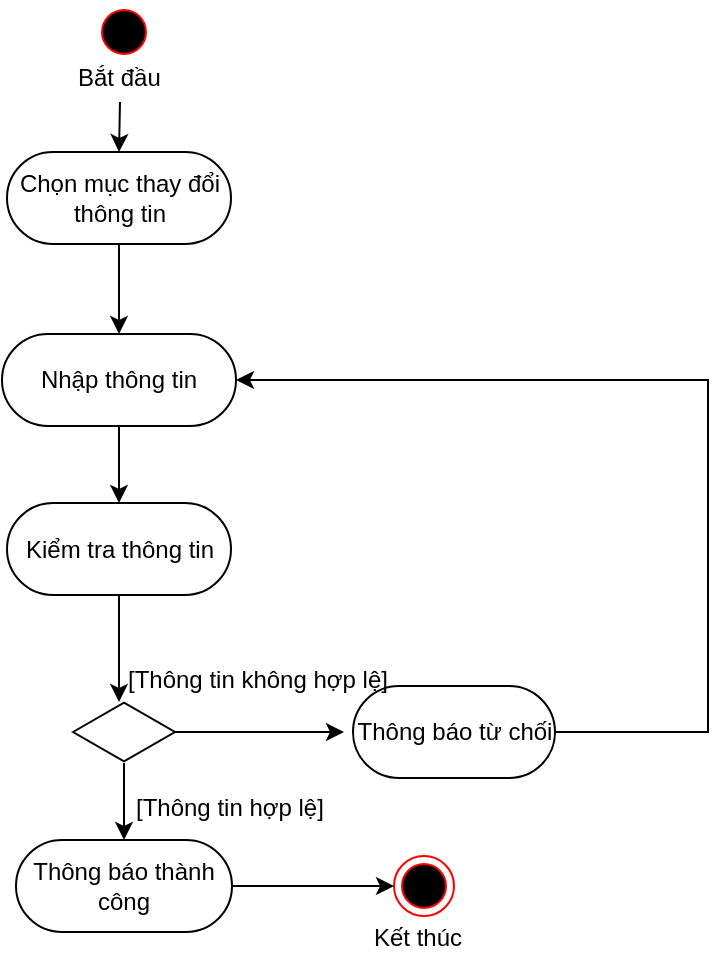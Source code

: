 <mxfile version="10.7.5" type="device"><diagram id="7u_opaTjQhs1QAggwQtf" name="Page-1"><mxGraphModel dx="824" dy="896" grid="0" gridSize="10" guides="1" tooltips="1" connect="1" arrows="1" fold="1" page="0" pageScale="1" pageWidth="850" pageHeight="1100" math="0" shadow="0"><root><mxCell id="0"/><mxCell id="1" parent="0"/><mxCell id="LmLbKD-bhzsmCw5SFJ6z-1" value="băt" style="ellipse;html=1;shape=startState;fillColor=#000000;strokeColor=#ff0000;" vertex="1" parent="1"><mxGeometry x="322" y="-60" width="30" height="30" as="geometry"/></mxCell><mxCell id="LmLbKD-bhzsmCw5SFJ6z-3" value="" style="ellipse;html=1;shape=endState;fillColor=#000000;strokeColor=#ff0000;" vertex="1" parent="1"><mxGeometry x="472" y="367" width="30" height="30" as="geometry"/></mxCell><mxCell id="LmLbKD-bhzsmCw5SFJ6z-14" style="edgeStyle=orthogonalEdgeStyle;rounded=0;orthogonalLoop=1;jettySize=auto;html=1;entryX=0.5;entryY=0;entryDx=0;entryDy=0;" edge="1" parent="1" source="LmLbKD-bhzsmCw5SFJ6z-7" target="LmLbKD-bhzsmCw5SFJ6z-11"><mxGeometry relative="1" as="geometry"><mxPoint x="333" y="135" as="targetPoint"/></mxGeometry></mxCell><mxCell id="LmLbKD-bhzsmCw5SFJ6z-7" value="Chọn mục thay đổi thông tin" style="rounded=1;whiteSpace=wrap;html=1;arcSize=50;" vertex="1" parent="1"><mxGeometry x="278.5" y="15" width="112" height="46" as="geometry"/></mxCell><mxCell id="LmLbKD-bhzsmCw5SFJ6z-24" style="edgeStyle=orthogonalEdgeStyle;rounded=0;orthogonalLoop=1;jettySize=auto;html=1;entryX=0.5;entryY=0;entryDx=0;entryDy=0;" edge="1" parent="1" source="LmLbKD-bhzsmCw5SFJ6z-8" target="LmLbKD-bhzsmCw5SFJ6z-23"><mxGeometry relative="1" as="geometry"/></mxCell><mxCell id="LmLbKD-bhzsmCw5SFJ6z-63" style="edgeStyle=orthogonalEdgeStyle;rounded=0;orthogonalLoop=1;jettySize=auto;html=1;" edge="1" parent="1" source="LmLbKD-bhzsmCw5SFJ6z-8"><mxGeometry relative="1" as="geometry"><mxPoint x="447" y="305" as="targetPoint"/></mxGeometry></mxCell><mxCell id="LmLbKD-bhzsmCw5SFJ6z-8" value="" style="html=1;whiteSpace=wrap;aspect=fixed;shape=isoRectangle;" vertex="1" parent="1"><mxGeometry x="311.5" y="289.5" width="51" height="31" as="geometry"/></mxCell><mxCell id="LmLbKD-bhzsmCw5SFJ6z-61" style="edgeStyle=orthogonalEdgeStyle;rounded=0;orthogonalLoop=1;jettySize=auto;html=1;entryX=0.5;entryY=0;entryDx=0;entryDy=0;" edge="1" parent="1" source="LmLbKD-bhzsmCw5SFJ6z-11" target="LmLbKD-bhzsmCw5SFJ6z-60"><mxGeometry relative="1" as="geometry"><mxPoint x="335" y="209" as="targetPoint"/></mxGeometry></mxCell><mxCell id="LmLbKD-bhzsmCw5SFJ6z-11" value="Nhập thông tin" style="rounded=1;whiteSpace=wrap;html=1;arcSize=50;" vertex="1" parent="1"><mxGeometry x="276" y="106" width="117" height="46" as="geometry"/></mxCell><mxCell id="LmLbKD-bhzsmCw5SFJ6z-64" style="edgeStyle=orthogonalEdgeStyle;rounded=0;orthogonalLoop=1;jettySize=auto;html=1;entryX=1;entryY=0.5;entryDx=0;entryDy=0;" edge="1" parent="1" source="LmLbKD-bhzsmCw5SFJ6z-15" target="LmLbKD-bhzsmCw5SFJ6z-11"><mxGeometry relative="1" as="geometry"><Array as="points"><mxPoint x="629" y="305"/><mxPoint x="629" y="129"/></Array></mxGeometry></mxCell><mxCell id="LmLbKD-bhzsmCw5SFJ6z-15" value="Thông báo từ chối" style="rounded=1;whiteSpace=wrap;html=1;arcSize=50;" vertex="1" parent="1"><mxGeometry x="451.5" y="282" width="101" height="46" as="geometry"/></mxCell><mxCell id="LmLbKD-bhzsmCw5SFJ6z-65" style="edgeStyle=orthogonalEdgeStyle;rounded=0;orthogonalLoop=1;jettySize=auto;html=1;entryX=0;entryY=0.5;entryDx=0;entryDy=0;" edge="1" parent="1" source="LmLbKD-bhzsmCw5SFJ6z-23" target="LmLbKD-bhzsmCw5SFJ6z-3"><mxGeometry relative="1" as="geometry"/></mxCell><mxCell id="LmLbKD-bhzsmCw5SFJ6z-23" value="Thông báo thành công" style="rounded=1;whiteSpace=wrap;html=1;arcSize=50;" vertex="1" parent="1"><mxGeometry x="283" y="359" width="108" height="46" as="geometry"/></mxCell><mxCell id="LmLbKD-bhzsmCw5SFJ6z-29" value="Bắt đầu" style="text;html=1;resizable=0;points=[];autosize=1;align=left;verticalAlign=top;spacingTop=-4;" vertex="1" parent="1"><mxGeometry x="311.5" y="-32" width="51" height="14" as="geometry"/></mxCell><mxCell id="LmLbKD-bhzsmCw5SFJ6z-30" value="" style="endArrow=classic;html=1;entryX=0.5;entryY=0;entryDx=0;entryDy=0;" edge="1" parent="1" target="LmLbKD-bhzsmCw5SFJ6z-7"><mxGeometry width="50" height="50" relative="1" as="geometry"><mxPoint x="335" y="-10" as="sourcePoint"/><mxPoint x="474" y="-159" as="targetPoint"/></mxGeometry></mxCell><mxCell id="LmLbKD-bhzsmCw5SFJ6z-31" value="Kết thúc" style="text;html=1;resizable=0;points=[];autosize=1;align=left;verticalAlign=top;spacingTop=-4;" vertex="1" parent="1"><mxGeometry x="460" y="398" width="54" height="14" as="geometry"/></mxCell><mxCell id="LmLbKD-bhzsmCw5SFJ6z-62" style="edgeStyle=orthogonalEdgeStyle;rounded=0;orthogonalLoop=1;jettySize=auto;html=1;" edge="1" parent="1" source="LmLbKD-bhzsmCw5SFJ6z-60"><mxGeometry relative="1" as="geometry"><mxPoint x="334.5" y="290" as="targetPoint"/></mxGeometry></mxCell><mxCell id="LmLbKD-bhzsmCw5SFJ6z-60" value="Kiểm tra thông tin" style="rounded=1;whiteSpace=wrap;html=1;arcSize=50;" vertex="1" parent="1"><mxGeometry x="278.5" y="190.5" width="112" height="46" as="geometry"/></mxCell><mxCell id="LmLbKD-bhzsmCw5SFJ6z-66" value="[Thông tin không hợp lệ]" style="text;html=1;resizable=0;points=[];autosize=1;align=left;verticalAlign=top;spacingTop=-4;" vertex="1" parent="1"><mxGeometry x="337" y="269" width="140" height="14" as="geometry"/></mxCell><mxCell id="LmLbKD-bhzsmCw5SFJ6z-67" value="[Thông tin hợp lệ]" style="text;html=1;resizable=0;points=[];autosize=1;align=left;verticalAlign=top;spacingTop=-4;" vertex="1" parent="1"><mxGeometry x="341" y="333" width="104" height="14" as="geometry"/></mxCell></root></mxGraphModel></diagram></mxfile>
